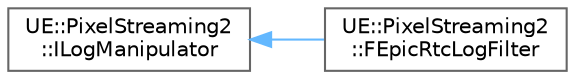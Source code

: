 digraph "Graphical Class Hierarchy"
{
 // INTERACTIVE_SVG=YES
 // LATEX_PDF_SIZE
  bgcolor="transparent";
  edge [fontname=Helvetica,fontsize=10,labelfontname=Helvetica,labelfontsize=10];
  node [fontname=Helvetica,fontsize=10,shape=box,height=0.2,width=0.4];
  rankdir="LR";
  Node0 [id="Node000000",label="UE::PixelStreaming2\l::ILogManipulator",height=0.2,width=0.4,color="grey40", fillcolor="white", style="filled",URL="$de/d6c/classUE_1_1PixelStreaming2_1_1ILogManipulator.html",tooltip="An interface providing functionality for manipulating EpicRtc logs."];
  Node0 -> Node1 [id="edge9704_Node000000_Node000001",dir="back",color="steelblue1",style="solid",tooltip=" "];
  Node1 [id="Node000001",label="UE::PixelStreaming2\l::FEpicRtcLogFilter",height=0.2,width=0.4,color="grey40", fillcolor="white", style="filled",URL="$d2/d0e/classUE_1_1PixelStreaming2_1_1FEpicRtcLogFilter.html",tooltip=" "];
}
